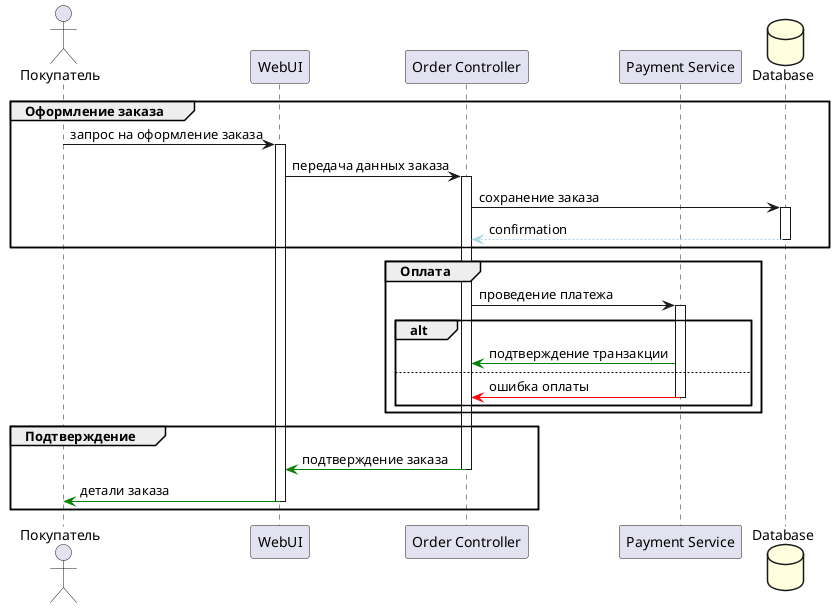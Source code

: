 @startuml

actor           "Покупатель"        as  user
participant     "WebUI"             as  web
participant     "Order Controller"  as  manager
participant     "Payment Service"   as  billing
database        "Database"          as  db #lightYellow

group Оформление заказа
    user    ->  web     :запрос на оформление заказа
    activate web
    web     ->  manager :передача данных заказа
    activate manager
    manager ->  db      :сохранение заказа
    activate db
    db      --[#LightBlue]> manager :confirmation
    deactivate db
end

group Оплата
    manager ->  billing :проведение платежа
    activate billing
    alt
        billing -[#green]>  manager :подтверждение транзакции
        else
        billing -[#red]>  manager :ошибка оплаты
        deactivate billing
    end
    end

group Подтверждение
    manager -[#green]>  web     :подтверждение заказа
    deactivate manager
    web     -[#green]>  user    :детали заказа
    deactivate web
end

@enduml